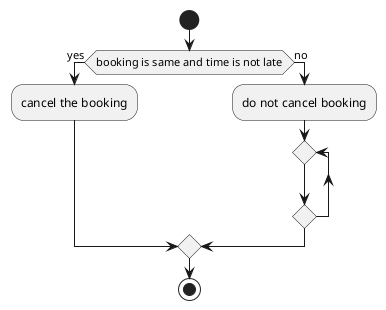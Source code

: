 @startuml

start 

if (booking is same and time is not late) then (yes)
:cancel the booking;

else (no) 
:do not cancel booking;
repeat

repeat while()

endif
stop

@enduml